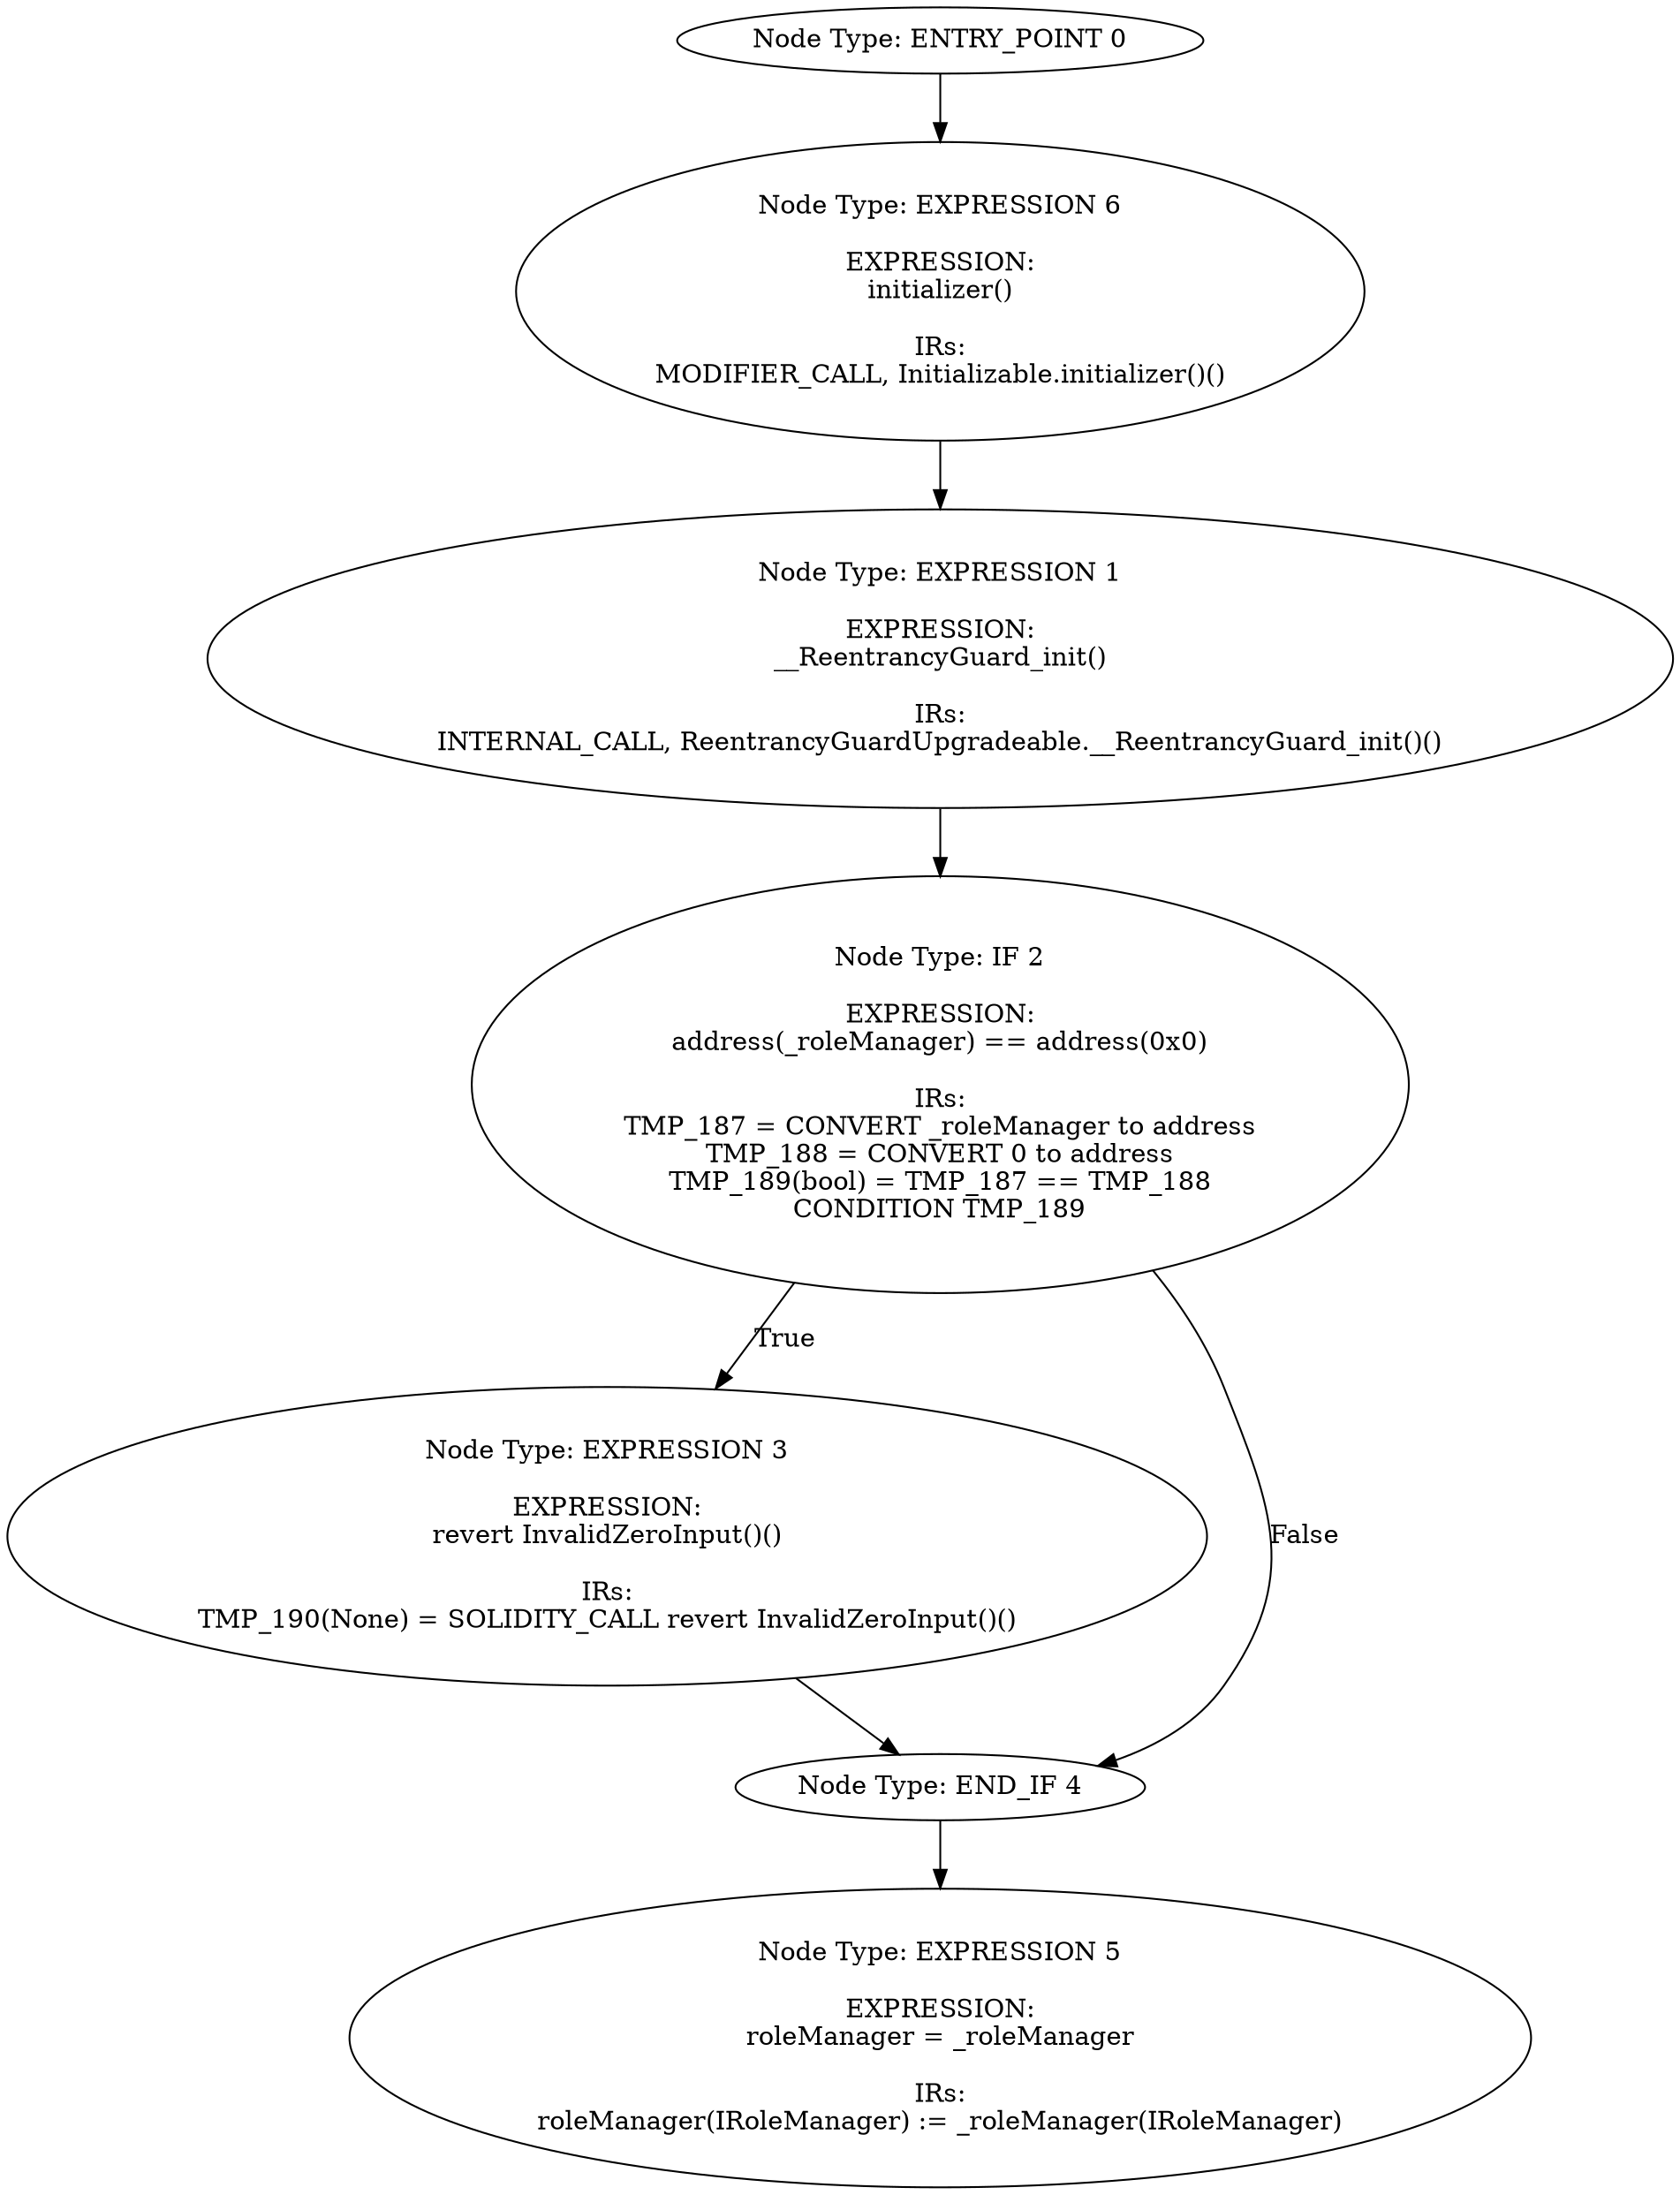 digraph{
0[label="Node Type: ENTRY_POINT 0
"];
0->6;
1[label="Node Type: EXPRESSION 1

EXPRESSION:
__ReentrancyGuard_init()

IRs:
INTERNAL_CALL, ReentrancyGuardUpgradeable.__ReentrancyGuard_init()()"];
1->2;
2[label="Node Type: IF 2

EXPRESSION:
address(_roleManager) == address(0x0)

IRs:
TMP_187 = CONVERT _roleManager to address
TMP_188 = CONVERT 0 to address
TMP_189(bool) = TMP_187 == TMP_188
CONDITION TMP_189"];
2->3[label="True"];
2->4[label="False"];
3[label="Node Type: EXPRESSION 3

EXPRESSION:
revert InvalidZeroInput()()

IRs:
TMP_190(None) = SOLIDITY_CALL revert InvalidZeroInput()()"];
3->4;
4[label="Node Type: END_IF 4
"];
4->5;
5[label="Node Type: EXPRESSION 5

EXPRESSION:
roleManager = _roleManager

IRs:
roleManager(IRoleManager) := _roleManager(IRoleManager)"];
6[label="Node Type: EXPRESSION 6

EXPRESSION:
initializer()

IRs:
MODIFIER_CALL, Initializable.initializer()()"];
6->1;
}
